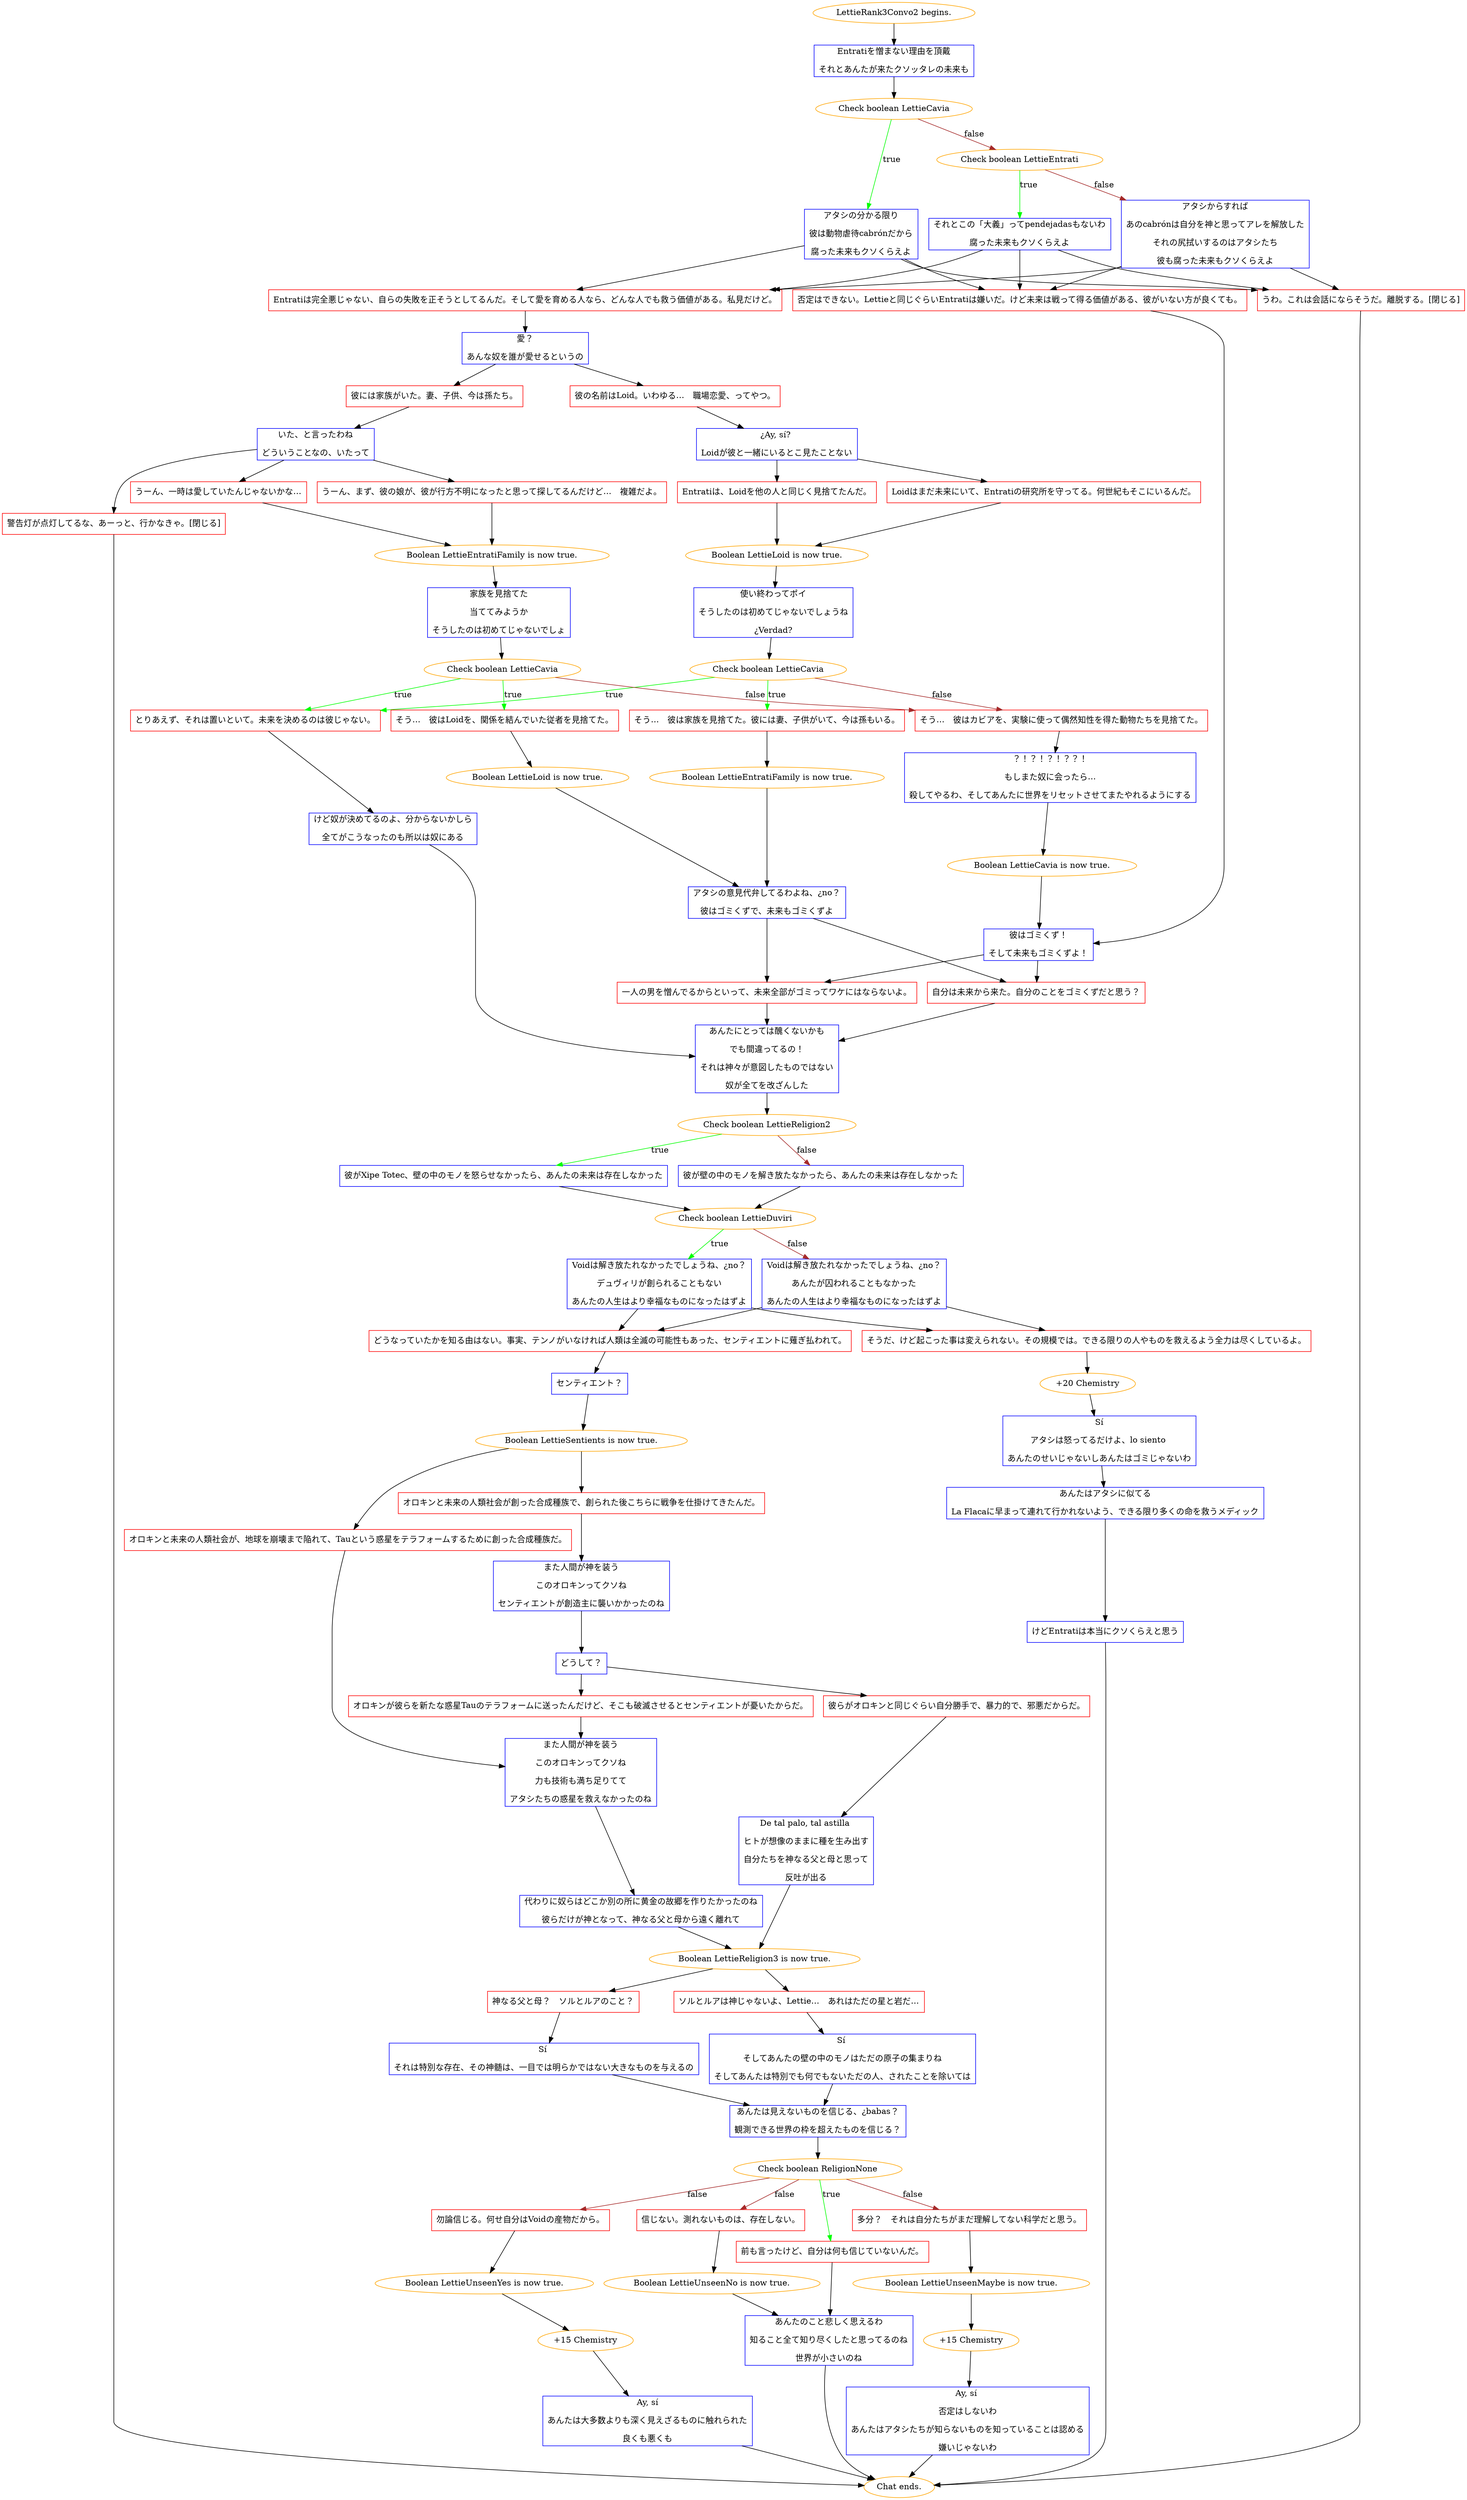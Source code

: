 digraph {
	"LettieRank3Convo2 begins." [color=orange];
		"LettieRank3Convo2 begins." -> j2415588513;
	j2415588513 [label="Entratiを憎まない理由を頂戴
それとあんたが来たクソッタレの未来も",shape=box,color=blue];
		j2415588513 -> j988327984;
	j988327984 [label="Check boolean LettieCavia",color=orange];
		j988327984 -> j479687603 [label=true,color=green];
		j988327984 -> j101638081 [label=false,color=brown];
	j479687603 [label="アタシの分かる限り
彼は動物虐待cabrónだから
腐った未来もクソくらえよ",shape=box,color=blue];
		j479687603 -> j946181461;
		j479687603 -> j3598444235;
		j479687603 -> j2215740879;
	j101638081 [label="Check boolean LettieEntrati",color=orange];
		j101638081 -> j738927724 [label=true,color=green];
		j101638081 -> j4239177224 [label=false,color=brown];
	j946181461 [label="否定はできない。Lettieと同じぐらいEntratiは嫌いだ。けど未来は戦って得る価値がある、彼がいない方が良くても。",shape=box,color=red];
		j946181461 -> j760658313;
	j3598444235 [label="Entratiは完全悪じゃない、自らの失敗を正そうとしてるんだ。そして愛を育める人なら、どんな人でも救う価値がある。私見だけど。",shape=box,color=red];
		j3598444235 -> j346181414;
	j2215740879 [label="うわ。これは会話にならそうだ。離脱する。[閉じる]",shape=box,color=red];
		j2215740879 -> "Chat ends.";
	j738927724 [label="それとこの「大義」ってpendejadasもないわ
腐った未来もクソくらえよ",shape=box,color=blue];
		j738927724 -> j946181461;
		j738927724 -> j3598444235;
		j738927724 -> j2215740879;
	j4239177224 [label="アタシからすれば
あのcabrónは自分を神と思ってアレを解放した
それの尻拭いするのはアタシたち
彼も腐った未来もクソくらえよ",shape=box,color=blue];
		j4239177224 -> j946181461;
		j4239177224 -> j3598444235;
		j4239177224 -> j2215740879;
	j760658313 [label="彼はゴミくず！
そして未来もゴミくずよ！",shape=box,color=blue];
		j760658313 -> j3849987281;
		j760658313 -> j3159656019;
	j346181414 [label="愛？
あんな奴を誰が愛せるというの",shape=box,color=blue];
		j346181414 -> j1082737735;
		j346181414 -> j3808629112;
	"Chat ends." [color=orange];
	j3849987281 [label="自分は未来から来た。自分のことをゴミくずだと思う？",shape=box,color=red];
		j3849987281 -> j380921268;
	j3159656019 [label="一人の男を憎んでるからといって、未来全部がゴミってワケにはならないよ。",shape=box,color=red];
		j3159656019 -> j380921268;
	j1082737735 [label="彼の名前はLoid。いわゆる…　職場恋愛、ってやつ。",shape=box,color=red];
		j1082737735 -> j3918123008;
	j3808629112 [label="彼には家族がいた。妻、子供、今は孫たち。",shape=box,color=red];
		j3808629112 -> j245338429;
	j380921268 [label="あんたにとっては醜くないかも
でも間違ってるの！
それは神々が意図したものではない
奴が全てを改ざんした",shape=box,color=blue];
		j380921268 -> j776436305;
	j3918123008 [label="¿Ay, sí? 
Loidが彼と一緒にいるとこ見たことない",shape=box,color=blue];
		j3918123008 -> j1454755267;
		j3918123008 -> j950535214;
	j245338429 [label="いた、と言ったわね
どういうことなの、いたって",shape=box,color=blue];
		j245338429 -> j970089892;
		j245338429 -> j3084421799;
		j245338429 -> j2026824113;
	j776436305 [label="Check boolean LettieReligion2",color=orange];
		j776436305 -> j440230167 [label=true,color=green];
		j776436305 -> j3839150385 [label=false,color=brown];
	j1454755267 [label="Loidはまだ未来にいて、Entratiの研究所を守ってる。何世紀もそこにいるんだ。",shape=box,color=red];
		j1454755267 -> j4047838304;
	j950535214 [label="Entratiは、Loidを他の人と同じく見捨てたんだ。",shape=box,color=red];
		j950535214 -> j4047838304;
	j970089892 [label="うーん、まず、彼の娘が、彼が行方不明になったと思って探してるんだけど…　複雑だよ。",shape=box,color=red];
		j970089892 -> j760882568;
	j3084421799 [label="うーん、一時は愛していたんじゃないかな…",shape=box,color=red];
		j3084421799 -> j760882568;
	j2026824113 [label="警告灯が点灯してるな、あーっと、行かなきゃ。[閉じる]",shape=box,color=red];
		j2026824113 -> "Chat ends.";
	j440230167 [label="彼がXipe Totec、壁の中のモノを怒らせなかったら、あんたの未来は存在しなかった",shape=box,color=blue];
		j440230167 -> j711900112;
	j3839150385 [label="彼が壁の中のモノを解き放たなかったら、あんたの未来は存在しなかった",shape=box,color=blue];
		j3839150385 -> j711900112;
	j4047838304 [label="Boolean LettieLoid is now true.",color=orange];
		j4047838304 -> j2214187690;
	j760882568 [label="Boolean LettieEntratiFamily is now true.",color=orange];
		j760882568 -> j3844673360;
	j711900112 [label="Check boolean LettieDuviri",color=orange];
		j711900112 -> j714124908 [label=true,color=green];
		j711900112 -> j2717603874 [label=false,color=brown];
	j2214187690 [label="使い終わってポイ
そうしたのは初めてじゃないでしょうね
¿Verdad?",shape=box,color=blue];
		j2214187690 -> j4176507548;
	j3844673360 [label="家族を見捨てた
当ててみようか
そうしたのは初めてじゃないでしょ",shape=box,color=blue];
		j3844673360 -> j3999534774;
	j714124908 [label="Voidは解き放たれなかったでしょうね、¿no？
デュヴィリが創られることもない
あんたの人生はより幸福なものになったはずよ",shape=box,color=blue];
		j714124908 -> j1522991240;
		j714124908 -> j4208256279;
	j2717603874 [label="Voidは解き放たれなかったでしょうね、¿no？
あんたが囚われることもなかった
あんたの人生はより幸福なものになったはずよ",shape=box,color=blue];
		j2717603874 -> j1522991240;
		j2717603874 -> j4208256279;
	j4176507548 [label="Check boolean LettieCavia",color=orange];
		j4176507548 -> j300472029 [label=true,color=green];
		j4176507548 -> j3604216140 [label=true,color=green];
		j4176507548 -> j3497322028 [label=false,color=brown];
	j3999534774 [label="Check boolean LettieCavia",color=orange];
		j3999534774 -> j3604216140 [label=true,color=green];
		j3999534774 -> j3719864529 [label=true,color=green];
		j3999534774 -> j3497322028 [label=false,color=brown];
	j1522991240 [label="どうなっていたかを知る由はない。事実、テンノがいなければ人類は全滅の可能性もあった、センティエントに薙ぎ払われて。",shape=box,color=red];
		j1522991240 -> j3941705560;
	j4208256279 [label="そうだ、けど起こった事は変えられない。その規模では。できる限りの人やものを救えるよう全力は尽くしているよ。",shape=box,color=red];
		j4208256279 -> j3629701735;
	j300472029 [label="そう…　彼は家族を見捨てた。彼には妻、子供がいて、今は孫もいる。",shape=box,color=red];
		j300472029 -> j3551654488;
	j3604216140 [label="とりあえず、それは置いといて。未来を決めるのは彼じゃない。",shape=box,color=red];
		j3604216140 -> j247821149;
	j3497322028 [label="そう…　彼はカビアを、実験に使って偶然知性を得た動物たちを見捨てた。",shape=box,color=red];
		j3497322028 -> j1221692076;
	j3719864529 [label="そう…　彼はLoidを、関係を結んでいた従者を見捨てた。",shape=box,color=red];
		j3719864529 -> j2165590054;
	j3941705560 [label="センティエント？",shape=box,color=blue];
		j3941705560 -> j4177902638;
	j3629701735 [label="+20 Chemistry",color=orange];
		j3629701735 -> j1811649533;
	j3551654488 [label="Boolean LettieEntratiFamily is now true.",color=orange];
		j3551654488 -> j1546231533;
	j247821149 [label="けど奴が決めてるのよ、分からないかしら
全てがこうなったのも所以は奴にある",shape=box,color=blue];
		j247821149 -> j380921268;
	j1221692076 [label="？！？！？！？？！
もしまた奴に会ったら…
殺してやるわ、そしてあんたに世界をリセットさせてまたやれるようにする",shape=box,color=blue];
		j1221692076 -> j2222340006;
	j2165590054 [label="Boolean LettieLoid is now true.",color=orange];
		j2165590054 -> j1546231533;
	j4177902638 [label="Boolean LettieSentients is now true.",color=orange];
		j4177902638 -> j3141619107;
		j4177902638 -> j2595124879;
	j1811649533 [label="Sí
アタシは怒ってるだけよ、lo siento 
あんたのせいじゃないしあんたはゴミじゃないわ",shape=box,color=blue];
		j1811649533 -> j900767223;
	j1546231533 [label="アタシの意見代弁してるわよね、¿no？
彼はゴミくずで、未来もゴミくずよ",shape=box,color=blue];
		j1546231533 -> j3849987281;
		j1546231533 -> j3159656019;
	j2222340006 [label="Boolean LettieCavia is now true.",color=orange];
		j2222340006 -> j760658313;
	j3141619107 [label="オロキンと未来の人類社会が、地球を崩壊まで陥れて、Tauという惑星をテラフォームするために創った合成種族だ。",shape=box,color=red];
		j3141619107 -> j1396030331;
	j2595124879 [label="オロキンと未来の人類社会が創った合成種族で、創られた後こちらに戦争を仕掛けてきたんだ。",shape=box,color=red];
		j2595124879 -> j1959478166;
	j900767223 [label="あんたはアタシに似てる
La Flacaに早まって連れて行かれないよう、できる限り多くの命を救うメディック",shape=box,color=blue];
		j900767223 -> j1559393595;
	j1396030331 [label="また人間が神を装う
このオロキンってクソね
力も技術も満ち足りてて
アタシたちの惑星を救えなかったのね",shape=box,color=blue];
		j1396030331 -> j1504487668;
	j1959478166 [label="また人間が神を装う
このオロキンってクソね
センティエントが創造主に襲いかかったのね",shape=box,color=blue];
		j1959478166 -> j2845031056;
	j1559393595 [label="けどEntratiは本当にクソくらえと思う",shape=box,color=blue];
		j1559393595 -> "Chat ends.";
	j1504487668 [label="代わりに奴らはどこか別の所に黄金の故郷を作りたかったのね
彼らだけが神となって、神なる父と母から遠く離れて",shape=box,color=blue];
		j1504487668 -> j4137157349;
	j2845031056 [label="どうして？",shape=box,color=blue];
		j2845031056 -> j623265308;
		j2845031056 -> j1151608969;
	j4137157349 [label="Boolean LettieReligion3 is now true.",color=orange];
		j4137157349 -> j1259544751;
		j4137157349 -> j3243691095;
	j623265308 [label="オロキンが彼らを新たな惑星Tauのテラフォームに送ったんだけど、そこも破滅させるとセンティエントが憂いたからだ。",shape=box,color=red];
		j623265308 -> j1396030331;
	j1151608969 [label="彼らがオロキンと同じぐらい自分勝手で、暴力的で、邪悪だからだ。",shape=box,color=red];
		j1151608969 -> j830626883;
	j1259544751 [label="神なる父と母？　ソルとルアのこと？",shape=box,color=red];
		j1259544751 -> j262823267;
	j3243691095 [label="ソルとルアは神じゃないよ、Lettie…　あれはただの星と岩だ…",shape=box,color=red];
		j3243691095 -> j989257611;
	j830626883 [label="De tal palo, tal astilla 
ヒトが想像のままに種を生み出す
自分たちを神なる父と母と思って
反吐が出る",shape=box,color=blue];
		j830626883 -> j4137157349;
	j262823267 [label="Sí 
それは特別な存在、その神髄は、一目では明らかではない大きなものを与えるの",shape=box,color=blue];
		j262823267 -> j1648653644;
	j989257611 [label="Sí 
そしてあんたの壁の中のモノはただの原子の集まりね
そしてあんたは特別でも何でもないただの人、されたことを除いては",shape=box,color=blue];
		j989257611 -> j1648653644;
	j1648653644 [label="あんたは見えないものを信じる、¿babas？
観測できる世界の枠を超えたものを信じる？",shape=box,color=blue];
		j1648653644 -> j2234506481;
	j2234506481 [label="Check boolean ReligionNone",color=orange];
		j2234506481 -> j1325446145 [label=true,color=green];
		j2234506481 -> j1580241145 [label=false,color=brown];
		j2234506481 -> j3099397861 [label=false,color=brown];
		j2234506481 -> j2708440352 [label=false,color=brown];
	j1325446145 [label="前も言ったけど、自分は何も信じていないんだ。",shape=box,color=red];
		j1325446145 -> j1893904322;
	j1580241145 [label="信じない。測れないものは、存在しない。",shape=box,color=red];
		j1580241145 -> j522866144;
	j3099397861 [label="多分？　それは自分たちがまだ理解してない科学だと思う。",shape=box,color=red];
		j3099397861 -> j2127638098;
	j2708440352 [label="勿論信じる。何せ自分はVoidの産物だから。",shape=box,color=red];
		j2708440352 -> j4145863439;
	j1893904322 [label="あんたのこと悲しく思えるわ
知ること全て知り尽くしたと思ってるのね
世界が小さいのね",shape=box,color=blue];
		j1893904322 -> "Chat ends.";
	j522866144 [label="Boolean LettieUnseenNo is now true.",color=orange];
		j522866144 -> j1893904322;
	j2127638098 [label="Boolean LettieUnseenMaybe is now true.",color=orange];
		j2127638098 -> j2974983007;
	j4145863439 [label="Boolean LettieUnseenYes is now true.",color=orange];
		j4145863439 -> j4069994286;
	j2974983007 [label="+15 Chemistry",color=orange];
		j2974983007 -> j2925908819;
	j4069994286 [label="+15 Chemistry",color=orange];
		j4069994286 -> j1195687345;
	j2925908819 [label="Ay, sí 
否定はしないわ
あんたはアタシたちが知らないものを知っていることは認める
嫌いじゃないわ",shape=box,color=blue];
		j2925908819 -> "Chat ends.";
	j1195687345 [label="Ay, sí
あんたは大多数よりも深く見えざるものに触れられた
良くも悪くも",shape=box,color=blue];
		j1195687345 -> "Chat ends.";
}
